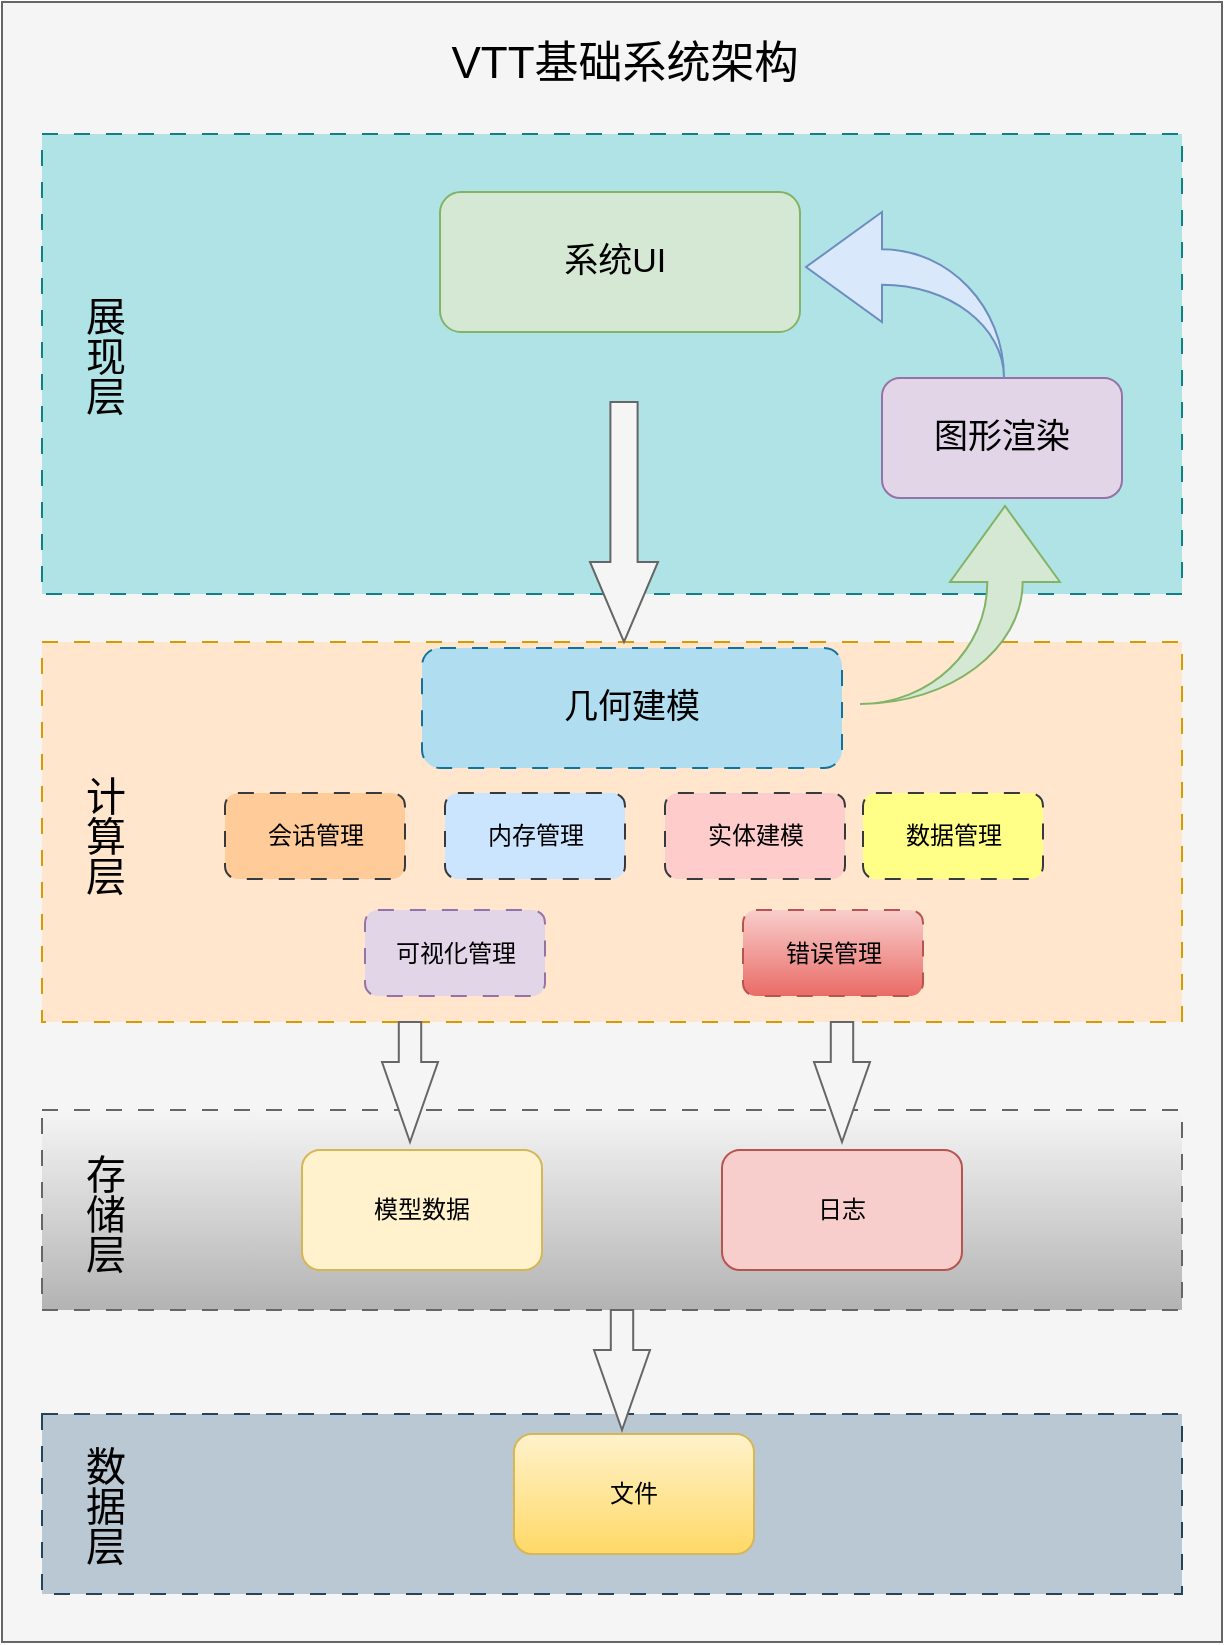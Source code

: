 <mxfile version="24.7.6">
  <diagram name="第 1 页" id="oXnixAA93GfRqGJTgy4R">
    <mxGraphModel dx="1481" dy="1143" grid="1" gridSize="10" guides="1" tooltips="1" connect="1" arrows="1" fold="1" page="1" pageScale="1" pageWidth="827" pageHeight="1169" math="0" shadow="0">
      <root>
        <mxCell id="0" />
        <mxCell id="1" parent="0" />
        <mxCell id="UMj_73BemHP42ggLhkep-40" value="" style="rounded=0;whiteSpace=wrap;html=1;fillColor=#f5f5f5;fontColor=#333333;strokeColor=#666666;" parent="1" vertex="1">
          <mxGeometry x="20" y="150" width="610" height="820" as="geometry" />
        </mxCell>
        <mxCell id="UMj_73BemHP42ggLhkep-37" value="" style="rounded=0;whiteSpace=wrap;html=1;fillStyle=auto;dashed=1;dashPattern=8 8;fillColor=#b0e3e6;strokeColor=#0e8088;" parent="1" vertex="1">
          <mxGeometry x="40" y="216" width="570" height="230" as="geometry" />
        </mxCell>
        <mxCell id="UMj_73BemHP42ggLhkep-11" value="" style="rounded=0;whiteSpace=wrap;html=1;fillStyle=auto;dashed=1;dashPattern=8 8;fillColor=#bac8d3;strokeColor=#23445d;" parent="1" vertex="1">
          <mxGeometry x="40" y="856" width="570" height="90" as="geometry" />
        </mxCell>
        <mxCell id="UMj_73BemHP42ggLhkep-10" value="" style="rounded=0;whiteSpace=wrap;html=1;fillStyle=dashed;dashed=1;dashPattern=8 8;fillColor=#f5f5f5;gradientColor=#b3b3b3;strokeColor=#666666;" parent="1" vertex="1">
          <mxGeometry x="40" y="704" width="570" height="100" as="geometry" />
        </mxCell>
        <mxCell id="UMj_73BemHP42ggLhkep-9" value="" style="rounded=0;whiteSpace=wrap;html=1;fillStyle=auto;dashed=1;dashPattern=8 8;fillColor=#ffe6cc;strokeColor=#d79b00;" parent="1" vertex="1">
          <mxGeometry x="40" y="470" width="570" height="190" as="geometry" />
        </mxCell>
        <mxCell id="UMj_73BemHP42ggLhkep-1" value="&lt;font style=&quot;font-size: 17px;&quot;&gt;系统UI&amp;nbsp;&lt;/font&gt;" style="rounded=1;whiteSpace=wrap;html=1;fillColor=#d5e8d4;strokeColor=#82b366;" parent="1" vertex="1">
          <mxGeometry x="239" y="245" width="180" height="70" as="geometry" />
        </mxCell>
        <mxCell id="UMj_73BemHP42ggLhkep-2" value="&lt;font style=&quot;font-size: 17px;&quot;&gt;图形渲染&lt;/font&gt;" style="rounded=1;whiteSpace=wrap;html=1;fillColor=#e1d5e7;strokeColor=#9673a6;" parent="1" vertex="1">
          <mxGeometry x="460" y="338" width="120" height="60" as="geometry" />
        </mxCell>
        <mxCell id="UMj_73BemHP42ggLhkep-4" value="模型数据" style="rounded=1;whiteSpace=wrap;html=1;fillColor=#fff2cc;strokeColor=#d6b656;" parent="1" vertex="1">
          <mxGeometry x="170" y="724" width="120" height="60" as="geometry" />
        </mxCell>
        <mxCell id="UMj_73BemHP42ggLhkep-5" value="文件" style="rounded=1;whiteSpace=wrap;html=1;fillColor=#fff2cc;gradientColor=#ffd966;strokeColor=#d6b656;" parent="1" vertex="1">
          <mxGeometry x="276" y="866" width="120" height="60" as="geometry" />
        </mxCell>
        <mxCell id="UMj_73BemHP42ggLhkep-6" value="日志" style="rounded=1;whiteSpace=wrap;html=1;fillColor=#f8cecc;strokeColor=#b85450;" parent="1" vertex="1">
          <mxGeometry x="380" y="724" width="120" height="60" as="geometry" />
        </mxCell>
        <mxCell id="UMj_73BemHP42ggLhkep-7" value="&lt;font style=&quot;font-size: 17px;&quot;&gt;几何建模&lt;/font&gt;" style="rounded=1;whiteSpace=wrap;html=1;fillColor=#b1ddf0;strokeColor=#10739e;dashed=1;dashPattern=8 8;" parent="1" vertex="1">
          <mxGeometry x="230" y="473" width="210" height="60" as="geometry" />
        </mxCell>
        <mxCell id="UMj_73BemHP42ggLhkep-13" value="" style="html=1;shadow=0;dashed=0;align=center;verticalAlign=middle;shape=mxgraph.arrows2.arrow;dy=0.6;dx=40;direction=south;notch=0;fillColor=#f5f5f5;fontColor=#333333;strokeColor=#666666;" parent="1" vertex="1">
          <mxGeometry x="314" y="350" width="34" height="120" as="geometry" />
        </mxCell>
        <mxCell id="UMj_73BemHP42ggLhkep-17" value="" style="html=1;shadow=0;dashed=0;align=center;verticalAlign=middle;shape=mxgraph.arrows2.arrow;dy=0.6;dx=40;direction=south;notch=0;fillColor=#f5f5f5;fontColor=#333333;strokeColor=#666666;" parent="1" vertex="1">
          <mxGeometry x="210" y="660" width="28" height="60" as="geometry" />
        </mxCell>
        <mxCell id="UMj_73BemHP42ggLhkep-19" value="" style="html=1;shadow=0;dashed=0;align=center;verticalAlign=middle;shape=mxgraph.arrows2.arrow;dy=0.6;dx=40;direction=south;notch=0;fillColor=#f5f5f5;fontColor=#333333;strokeColor=#666666;" parent="1" vertex="1">
          <mxGeometry x="426" y="660" width="28" height="60" as="geometry" />
        </mxCell>
        <mxCell id="UMj_73BemHP42ggLhkep-25" value="" style="html=1;shadow=0;dashed=0;align=center;verticalAlign=middle;shape=mxgraph.arrows2.arrow;dy=0.6;dx=40;direction=south;notch=0;fillColor=#f5f5f5;fontColor=#333333;strokeColor=#666666;" parent="1" vertex="1">
          <mxGeometry x="316" y="804" width="28" height="60" as="geometry" />
        </mxCell>
        <mxCell id="UMj_73BemHP42ggLhkep-26" value="" style="html=1;shadow=0;dashed=0;align=center;verticalAlign=middle;shape=mxgraph.arrows2.jumpInArrow;dy=8.83;dx=38;arrowHead=55;direction=west;flipH=0;flipV=1;fillColor=#dae8fc;strokeColor=#6c8ebf;" parent="1" vertex="1">
          <mxGeometry x="422" y="255" width="99" height="83" as="geometry" />
        </mxCell>
        <mxCell id="UMj_73BemHP42ggLhkep-28" value="" style="html=1;shadow=0;dashed=0;align=center;verticalAlign=middle;shape=mxgraph.arrows2.jumpInArrow;dy=8.83;dx=38;arrowHead=55;direction=south;flipH=0;flipV=1;fillColor=#d5e8d4;strokeColor=#82b366;" parent="1" vertex="1">
          <mxGeometry x="449" y="402" width="100" height="99" as="geometry" />
        </mxCell>
        <mxCell id="UMj_73BemHP42ggLhkep-30" value="&lt;font style=&quot;font-size: 20px;&quot;&gt;展现层&lt;/font&gt;" style="text;html=1;align=center;verticalAlign=middle;whiteSpace=wrap;rounded=0;textDirection=vertical-lr;fontSize=18;" parent="1" vertex="1">
          <mxGeometry x="40" y="277" width="60" height="99" as="geometry" />
        </mxCell>
        <mxCell id="UMj_73BemHP42ggLhkep-31" value="&lt;font style=&quot;font-size: 20px;&quot;&gt;计算层&lt;/font&gt;" style="text;html=1;align=center;verticalAlign=middle;whiteSpace=wrap;rounded=0;textDirection=vertical-lr;fontSize=18;" parent="1" vertex="1">
          <mxGeometry x="40" y="530" width="60" height="74" as="geometry" />
        </mxCell>
        <mxCell id="UMj_73BemHP42ggLhkep-32" value="&lt;font style=&quot;font-size: 20px;&quot;&gt;存储层&lt;/font&gt;" style="text;html=1;align=center;verticalAlign=middle;whiteSpace=wrap;rounded=0;textDirection=vertical-lr;fontSize=18;" parent="1" vertex="1">
          <mxGeometry x="40" y="720" width="60" height="71" as="geometry" />
        </mxCell>
        <mxCell id="UMj_73BemHP42ggLhkep-36" value="&lt;font style=&quot;font-size: 20px;&quot;&gt;数据层&lt;/font&gt;" style="text;html=1;align=center;verticalAlign=middle;whiteSpace=wrap;rounded=0;textDirection=vertical-lr;fontSize=18;" parent="1" vertex="1">
          <mxGeometry x="40" y="865.5" width="60" height="71" as="geometry" />
        </mxCell>
        <mxCell id="UMj_73BemHP42ggLhkep-38" value="&lt;font style=&quot;font-size: 22px;&quot;&gt;VTT基础系统架构&lt;/font&gt;" style="text;html=1;align=center;verticalAlign=middle;whiteSpace=wrap;rounded=0;" parent="1" vertex="1">
          <mxGeometry x="221.5" y="166" width="219" height="30" as="geometry" />
        </mxCell>
        <mxCell id="xykwIqed0tvRFTMX-DGA-1" value="会话管理" style="rounded=1;whiteSpace=wrap;html=1;fillColor=#ffcc99;strokeColor=#36393d;dashed=1;dashPattern=8 8;" parent="1" vertex="1">
          <mxGeometry x="131.5" y="545.5" width="90" height="43" as="geometry" />
        </mxCell>
        <mxCell id="xykwIqed0tvRFTMX-DGA-3" value="内存管理" style="rounded=1;whiteSpace=wrap;html=1;fillColor=#cce5ff;strokeColor=#36393d;dashed=1;dashPattern=8 8;" parent="1" vertex="1">
          <mxGeometry x="241.5" y="545.5" width="90" height="43" as="geometry" />
        </mxCell>
        <mxCell id="xykwIqed0tvRFTMX-DGA-4" value="实体建模" style="rounded=1;whiteSpace=wrap;html=1;fillColor=#ffcccc;strokeColor=#36393d;dashed=1;dashPattern=8 8;" parent="1" vertex="1">
          <mxGeometry x="351.5" y="545.5" width="90" height="43" as="geometry" />
        </mxCell>
        <mxCell id="xykwIqed0tvRFTMX-DGA-5" value="数据管理" style="rounded=1;whiteSpace=wrap;html=1;fillColor=#ffff88;strokeColor=#36393d;dashed=1;dashPattern=8 8;" parent="1" vertex="1">
          <mxGeometry x="450.5" y="545.5" width="90" height="43" as="geometry" />
        </mxCell>
        <mxCell id="xykwIqed0tvRFTMX-DGA-6" value="可视化管理" style="rounded=1;whiteSpace=wrap;html=1;fillColor=#e1d5e7;strokeColor=#9673a6;dashed=1;dashPattern=8 8;" parent="1" vertex="1">
          <mxGeometry x="201.5" y="604" width="90" height="43" as="geometry" />
        </mxCell>
        <mxCell id="xykwIqed0tvRFTMX-DGA-7" value="错误管理" style="rounded=1;whiteSpace=wrap;html=1;fillColor=#f8cecc;strokeColor=#b85450;dashed=1;dashPattern=8 8;gradientColor=#ea6b66;" parent="1" vertex="1">
          <mxGeometry x="390.5" y="604" width="90" height="43" as="geometry" />
        </mxCell>
      </root>
    </mxGraphModel>
  </diagram>
</mxfile>

